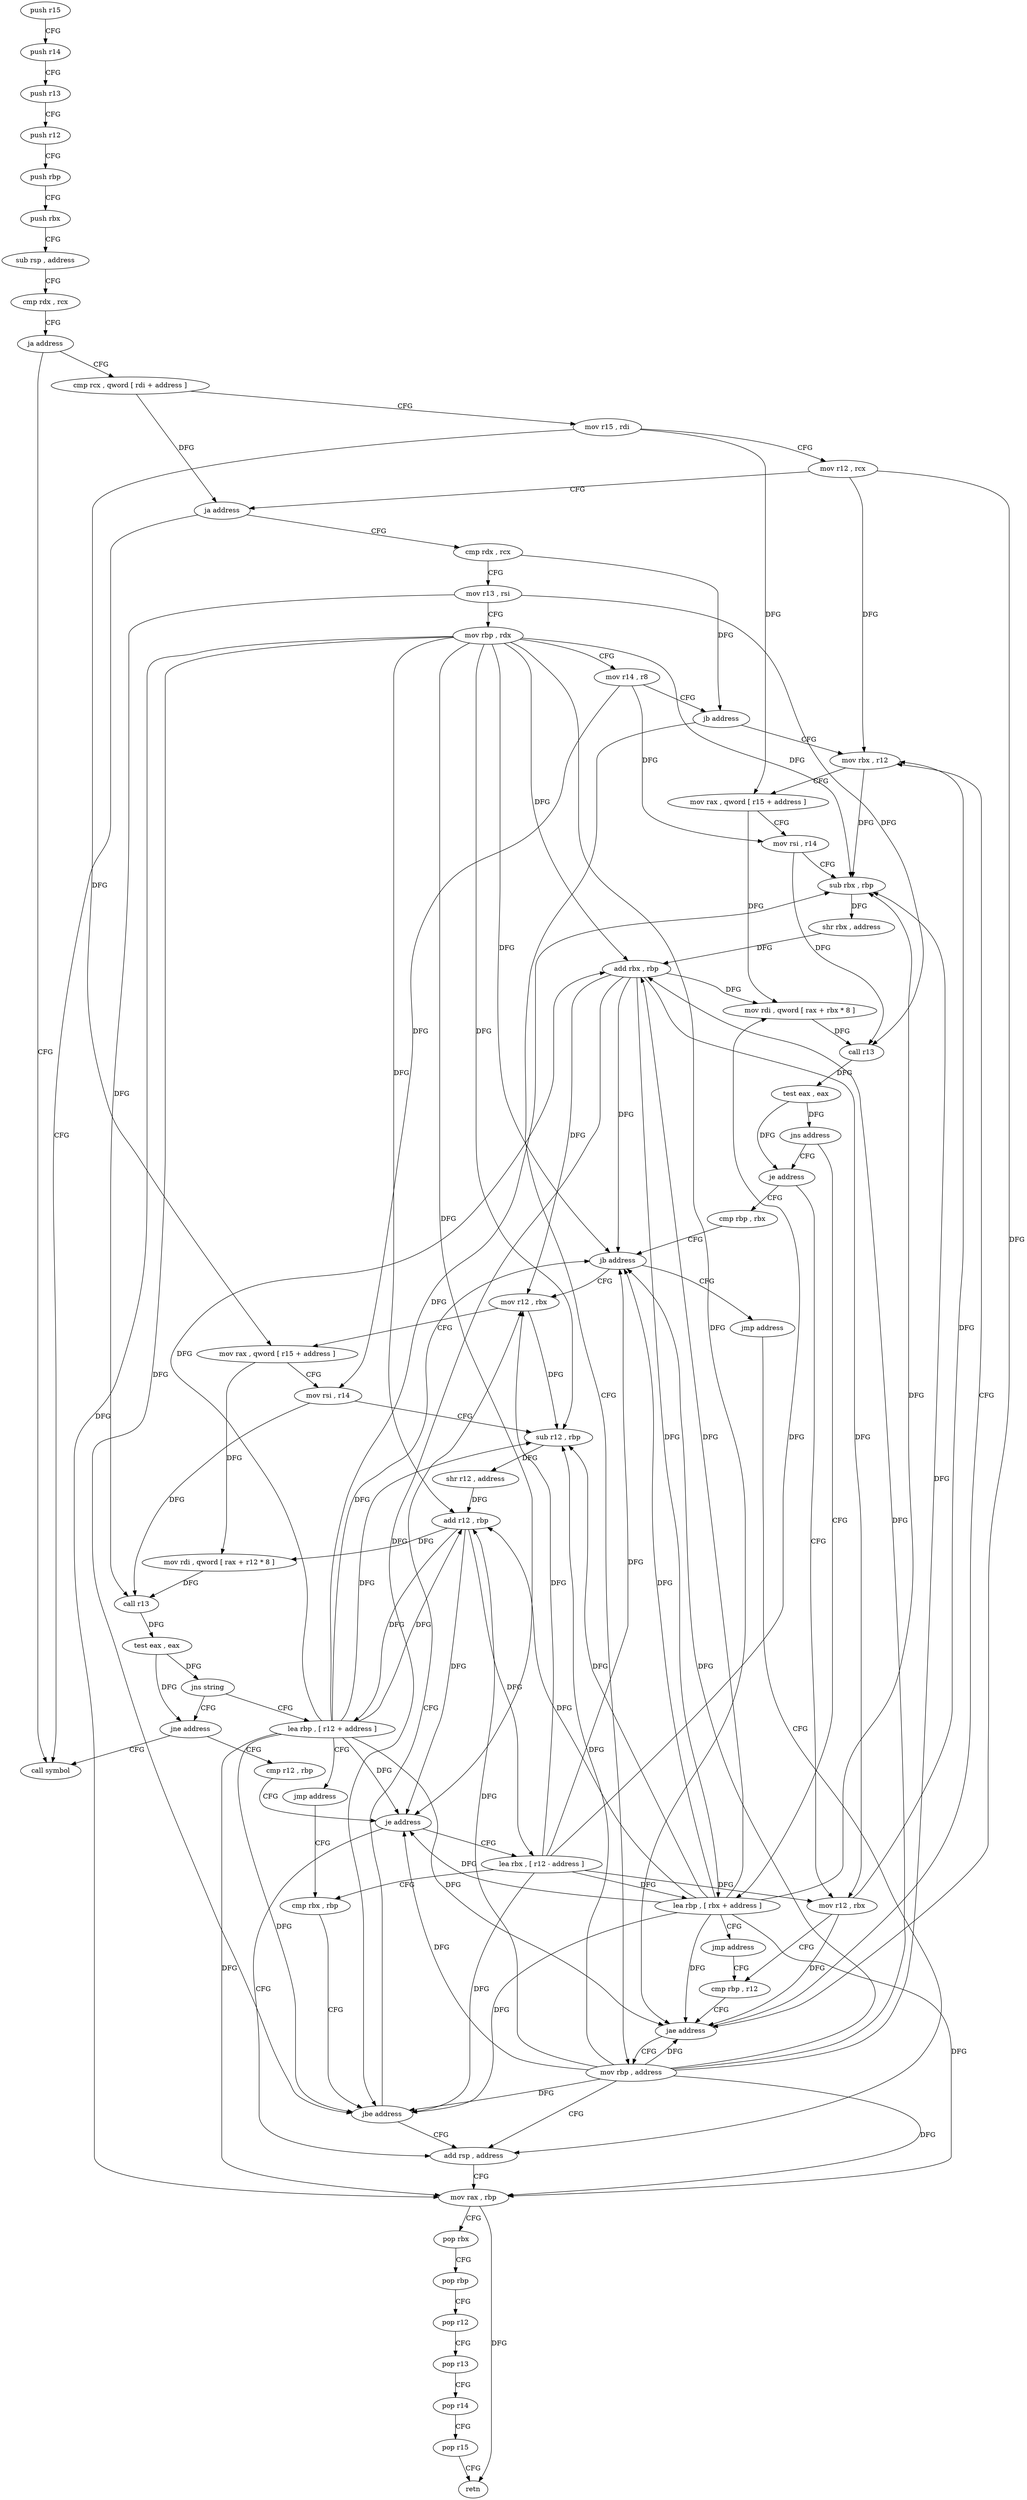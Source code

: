 digraph "func" {
"157200" [label = "push r15" ]
"157202" [label = "push r14" ]
"157204" [label = "push r13" ]
"157206" [label = "push r12" ]
"157208" [label = "push rbp" ]
"157209" [label = "push rbx" ]
"157210" [label = "sub rsp , address" ]
"157214" [label = "cmp rdx , rcx" ]
"157217" [label = "ja address" ]
"157398" [label = "call symbol" ]
"157223" [label = "cmp rcx , qword [ rdi + address ]" ]
"157227" [label = "mov r15 , rdi" ]
"157230" [label = "mov r12 , rcx" ]
"157233" [label = "ja address" ]
"157239" [label = "cmp rdx , rcx" ]
"157242" [label = "mov r13 , rsi" ]
"157245" [label = "mov rbp , rdx" ]
"157248" [label = "mov r14 , r8" ]
"157251" [label = "jb address" ]
"157290" [label = "mov rbx , r12" ]
"157253" [label = "mov rbp , address" ]
"157293" [label = "mov rax , qword [ r15 + address ]" ]
"157297" [label = "mov rsi , r14" ]
"157300" [label = "sub rbx , rbp" ]
"157303" [label = "shr rbx , address" ]
"157306" [label = "add rbx , rbp" ]
"157309" [label = "mov rdi , qword [ rax + rbx * 8 ]" ]
"157313" [label = "call r13" ]
"157316" [label = "test eax , eax" ]
"157318" [label = "jns address" ]
"157280" [label = "je address" ]
"157320" [label = "lea rbp , [ rbx + address ]" ]
"157260" [label = "add rsp , address" ]
"157328" [label = "cmp rbp , rbx" ]
"157282" [label = "mov r12 , rbx" ]
"157324" [label = "jmp address" ]
"157285" [label = "cmp rbp , r12" ]
"157331" [label = "jb address" ]
"157361" [label = "mov r12 , rbx" ]
"157333" [label = "jmp address" ]
"157288" [label = "jae address" ]
"157364" [label = "mov rax , qword [ r15 + address ]" ]
"157368" [label = "mov rsi , r14" ]
"157371" [label = "sub r12 , rbp" ]
"157374" [label = "shr r12 , address" ]
"157377" [label = "add r12 , rbp" ]
"157380" [label = "mov rdi , qword [ rax + r12 * 8 ]" ]
"157384" [label = "call r13" ]
"157387" [label = "test eax , eax" ]
"157389" [label = "jns string" ]
"157344" [label = "jne address" ]
"157391" [label = "lea rbp , [ r12 + address ]" ]
"157346" [label = "cmp r12 , rbp" ]
"157396" [label = "jmp address" ]
"157356" [label = "cmp rbx , rbp" ]
"157264" [label = "mov rax , rbp" ]
"157267" [label = "pop rbx" ]
"157268" [label = "pop rbp" ]
"157269" [label = "pop r12" ]
"157271" [label = "pop r13" ]
"157273" [label = "pop r14" ]
"157275" [label = "pop r15" ]
"157277" [label = "retn" ]
"157349" [label = "je address" ]
"157351" [label = "lea rbx , [ r12 - address ]" ]
"157359" [label = "jbe address" ]
"157200" -> "157202" [ label = "CFG" ]
"157202" -> "157204" [ label = "CFG" ]
"157204" -> "157206" [ label = "CFG" ]
"157206" -> "157208" [ label = "CFG" ]
"157208" -> "157209" [ label = "CFG" ]
"157209" -> "157210" [ label = "CFG" ]
"157210" -> "157214" [ label = "CFG" ]
"157214" -> "157217" [ label = "CFG" ]
"157217" -> "157398" [ label = "CFG" ]
"157217" -> "157223" [ label = "CFG" ]
"157223" -> "157227" [ label = "CFG" ]
"157223" -> "157233" [ label = "DFG" ]
"157227" -> "157230" [ label = "CFG" ]
"157227" -> "157293" [ label = "DFG" ]
"157227" -> "157364" [ label = "DFG" ]
"157230" -> "157233" [ label = "CFG" ]
"157230" -> "157290" [ label = "DFG" ]
"157230" -> "157288" [ label = "DFG" ]
"157233" -> "157398" [ label = "CFG" ]
"157233" -> "157239" [ label = "CFG" ]
"157239" -> "157242" [ label = "CFG" ]
"157239" -> "157251" [ label = "DFG" ]
"157242" -> "157245" [ label = "CFG" ]
"157242" -> "157313" [ label = "DFG" ]
"157242" -> "157384" [ label = "DFG" ]
"157245" -> "157248" [ label = "CFG" ]
"157245" -> "157300" [ label = "DFG" ]
"157245" -> "157306" [ label = "DFG" ]
"157245" -> "157264" [ label = "DFG" ]
"157245" -> "157331" [ label = "DFG" ]
"157245" -> "157288" [ label = "DFG" ]
"157245" -> "157371" [ label = "DFG" ]
"157245" -> "157377" [ label = "DFG" ]
"157245" -> "157349" [ label = "DFG" ]
"157245" -> "157359" [ label = "DFG" ]
"157248" -> "157251" [ label = "CFG" ]
"157248" -> "157297" [ label = "DFG" ]
"157248" -> "157368" [ label = "DFG" ]
"157251" -> "157290" [ label = "CFG" ]
"157251" -> "157253" [ label = "CFG" ]
"157290" -> "157293" [ label = "CFG" ]
"157290" -> "157300" [ label = "DFG" ]
"157253" -> "157260" [ label = "CFG" ]
"157253" -> "157300" [ label = "DFG" ]
"157253" -> "157306" [ label = "DFG" ]
"157253" -> "157264" [ label = "DFG" ]
"157253" -> "157331" [ label = "DFG" ]
"157253" -> "157288" [ label = "DFG" ]
"157253" -> "157371" [ label = "DFG" ]
"157253" -> "157377" [ label = "DFG" ]
"157253" -> "157349" [ label = "DFG" ]
"157253" -> "157359" [ label = "DFG" ]
"157293" -> "157297" [ label = "CFG" ]
"157293" -> "157309" [ label = "DFG" ]
"157297" -> "157300" [ label = "CFG" ]
"157297" -> "157313" [ label = "DFG" ]
"157300" -> "157303" [ label = "DFG" ]
"157303" -> "157306" [ label = "DFG" ]
"157306" -> "157309" [ label = "DFG" ]
"157306" -> "157320" [ label = "DFG" ]
"157306" -> "157331" [ label = "DFG" ]
"157306" -> "157282" [ label = "DFG" ]
"157306" -> "157361" [ label = "DFG" ]
"157306" -> "157359" [ label = "DFG" ]
"157309" -> "157313" [ label = "DFG" ]
"157313" -> "157316" [ label = "DFG" ]
"157316" -> "157318" [ label = "DFG" ]
"157316" -> "157280" [ label = "DFG" ]
"157318" -> "157280" [ label = "CFG" ]
"157318" -> "157320" [ label = "CFG" ]
"157280" -> "157328" [ label = "CFG" ]
"157280" -> "157282" [ label = "CFG" ]
"157320" -> "157324" [ label = "CFG" ]
"157320" -> "157300" [ label = "DFG" ]
"157320" -> "157306" [ label = "DFG" ]
"157320" -> "157264" [ label = "DFG" ]
"157320" -> "157331" [ label = "DFG" ]
"157320" -> "157288" [ label = "DFG" ]
"157320" -> "157371" [ label = "DFG" ]
"157320" -> "157377" [ label = "DFG" ]
"157320" -> "157349" [ label = "DFG" ]
"157320" -> "157359" [ label = "DFG" ]
"157260" -> "157264" [ label = "CFG" ]
"157328" -> "157331" [ label = "CFG" ]
"157282" -> "157285" [ label = "CFG" ]
"157282" -> "157290" [ label = "DFG" ]
"157282" -> "157288" [ label = "DFG" ]
"157324" -> "157285" [ label = "CFG" ]
"157285" -> "157288" [ label = "CFG" ]
"157331" -> "157361" [ label = "CFG" ]
"157331" -> "157333" [ label = "CFG" ]
"157361" -> "157364" [ label = "CFG" ]
"157361" -> "157371" [ label = "DFG" ]
"157333" -> "157260" [ label = "CFG" ]
"157288" -> "157253" [ label = "CFG" ]
"157288" -> "157290" [ label = "CFG" ]
"157364" -> "157368" [ label = "CFG" ]
"157364" -> "157380" [ label = "DFG" ]
"157368" -> "157371" [ label = "CFG" ]
"157368" -> "157384" [ label = "DFG" ]
"157371" -> "157374" [ label = "DFG" ]
"157374" -> "157377" [ label = "DFG" ]
"157377" -> "157380" [ label = "DFG" ]
"157377" -> "157391" [ label = "DFG" ]
"157377" -> "157349" [ label = "DFG" ]
"157377" -> "157351" [ label = "DFG" ]
"157380" -> "157384" [ label = "DFG" ]
"157384" -> "157387" [ label = "DFG" ]
"157387" -> "157389" [ label = "DFG" ]
"157387" -> "157344" [ label = "DFG" ]
"157389" -> "157344" [ label = "CFG" ]
"157389" -> "157391" [ label = "CFG" ]
"157344" -> "157398" [ label = "CFG" ]
"157344" -> "157346" [ label = "CFG" ]
"157391" -> "157396" [ label = "CFG" ]
"157391" -> "157300" [ label = "DFG" ]
"157391" -> "157306" [ label = "DFG" ]
"157391" -> "157264" [ label = "DFG" ]
"157391" -> "157371" [ label = "DFG" ]
"157391" -> "157377" [ label = "DFG" ]
"157391" -> "157331" [ label = "DFG" ]
"157391" -> "157288" [ label = "DFG" ]
"157391" -> "157349" [ label = "DFG" ]
"157391" -> "157359" [ label = "DFG" ]
"157346" -> "157349" [ label = "CFG" ]
"157396" -> "157356" [ label = "CFG" ]
"157356" -> "157359" [ label = "CFG" ]
"157264" -> "157267" [ label = "CFG" ]
"157264" -> "157277" [ label = "DFG" ]
"157267" -> "157268" [ label = "CFG" ]
"157268" -> "157269" [ label = "CFG" ]
"157269" -> "157271" [ label = "CFG" ]
"157271" -> "157273" [ label = "CFG" ]
"157273" -> "157275" [ label = "CFG" ]
"157275" -> "157277" [ label = "CFG" ]
"157349" -> "157260" [ label = "CFG" ]
"157349" -> "157351" [ label = "CFG" ]
"157351" -> "157356" [ label = "CFG" ]
"157351" -> "157309" [ label = "DFG" ]
"157351" -> "157320" [ label = "DFG" ]
"157351" -> "157331" [ label = "DFG" ]
"157351" -> "157282" [ label = "DFG" ]
"157351" -> "157361" [ label = "DFG" ]
"157351" -> "157359" [ label = "DFG" ]
"157359" -> "157260" [ label = "CFG" ]
"157359" -> "157361" [ label = "CFG" ]
}
